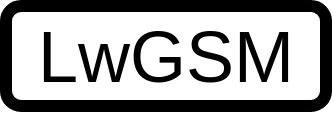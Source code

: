 <mxfile version="12.3.2" type="device" pages="1"><diagram id="Wsjaadh77UIxB9X1bxos" name="Page-1"><mxGraphModel dx="1088" dy="968" grid="1" gridSize="10" guides="1" tooltips="1" connect="1" arrows="1" fold="1" page="1" pageScale="1" pageWidth="850" pageHeight="1100" math="0" shadow="0"><root><mxCell id="0"/><mxCell id="1" parent="0"/><mxCell id="N-d4e9mwLNmuB49KflW1-1" value="LwGSM" style="rounded=1;whiteSpace=wrap;html=1;strokeWidth=6;fontSize=36;shadow=0;" parent="1" vertex="1"><mxGeometry x="345" y="245" width="160" height="50" as="geometry"/></mxCell></root></mxGraphModel></diagram></mxfile>